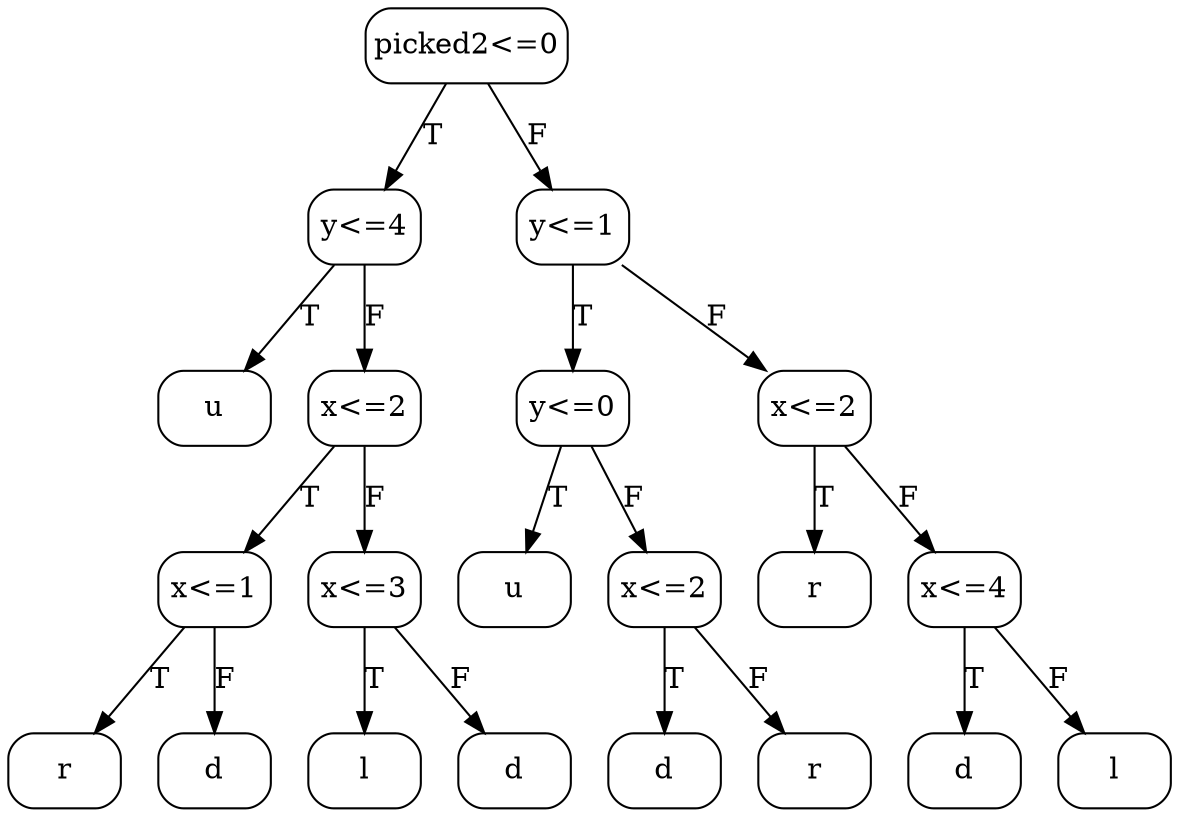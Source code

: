 // decision tree
digraph {
	2 [label=u margin="0.05,0.05" shape=box style=rounded]
	11 [label=r margin="0.05,0.05" shape=box style=rounded]
	12 [label=d margin="0.05,0.05" shape=box style=rounded]
	10 [label="x<=1" margin="0.05,0.05" shape=box style=rounded]
	10 -> 11 [label=T]
	10 -> 12 [label=F]
	14 [label=l margin="0.05,0.05" shape=box style=rounded]
	15 [label=d margin="0.05,0.05" shape=box style=rounded]
	13 [label="x<=3" margin="0.05,0.05" shape=box style=rounded]
	13 -> 14 [label=T]
	13 -> 15 [label=F]
	9 [label="x<=2" margin="0.05,0.05" shape=box style=rounded]
	9 -> 10 [label=T]
	9 -> 13 [label=F]
	1 [label="y<=4" margin="0.05,0.05" shape=box style=rounded]
	1 -> 2 [label=T]
	1 -> 9 [label=F]
	18 [label=u margin="0.05,0.05" shape=box style=rounded]
	22 [label=d margin="0.05,0.05" shape=box style=rounded]
	23 [label=r margin="0.05,0.05" shape=box style=rounded]
	21 [label="x<=2" margin="0.05,0.05" shape=box style=rounded]
	21 -> 22 [label=T]
	21 -> 23 [label=F]
	17 [label="y<=0" margin="0.05,0.05" shape=box style=rounded]
	17 -> 18 [label=T]
	17 -> 21 [label=F]
	25 [label=r margin="0.05,0.05" shape=box style=rounded]
	29 [label=d margin="0.05,0.05" shape=box style=rounded]
	30 [label=l margin="0.05,0.05" shape=box style=rounded]
	28 [label="x<=4" margin="0.05,0.05" shape=box style=rounded]
	28 -> 29 [label=T]
	28 -> 30 [label=F]
	24 [label="x<=2" margin="0.05,0.05" shape=box style=rounded]
	24 -> 25 [label=T]
	24 -> 28 [label=F]
	16 [label="y<=1" margin="0.05,0.05" shape=box style=rounded]
	16 -> 17 [label=T]
	16 -> 24 [label=F]
	0 [label="picked2<=0" margin="0.05,0.05" shape=box style=rounded]
	0 -> 1 [label=T]
	0 -> 16 [label=F]
}
